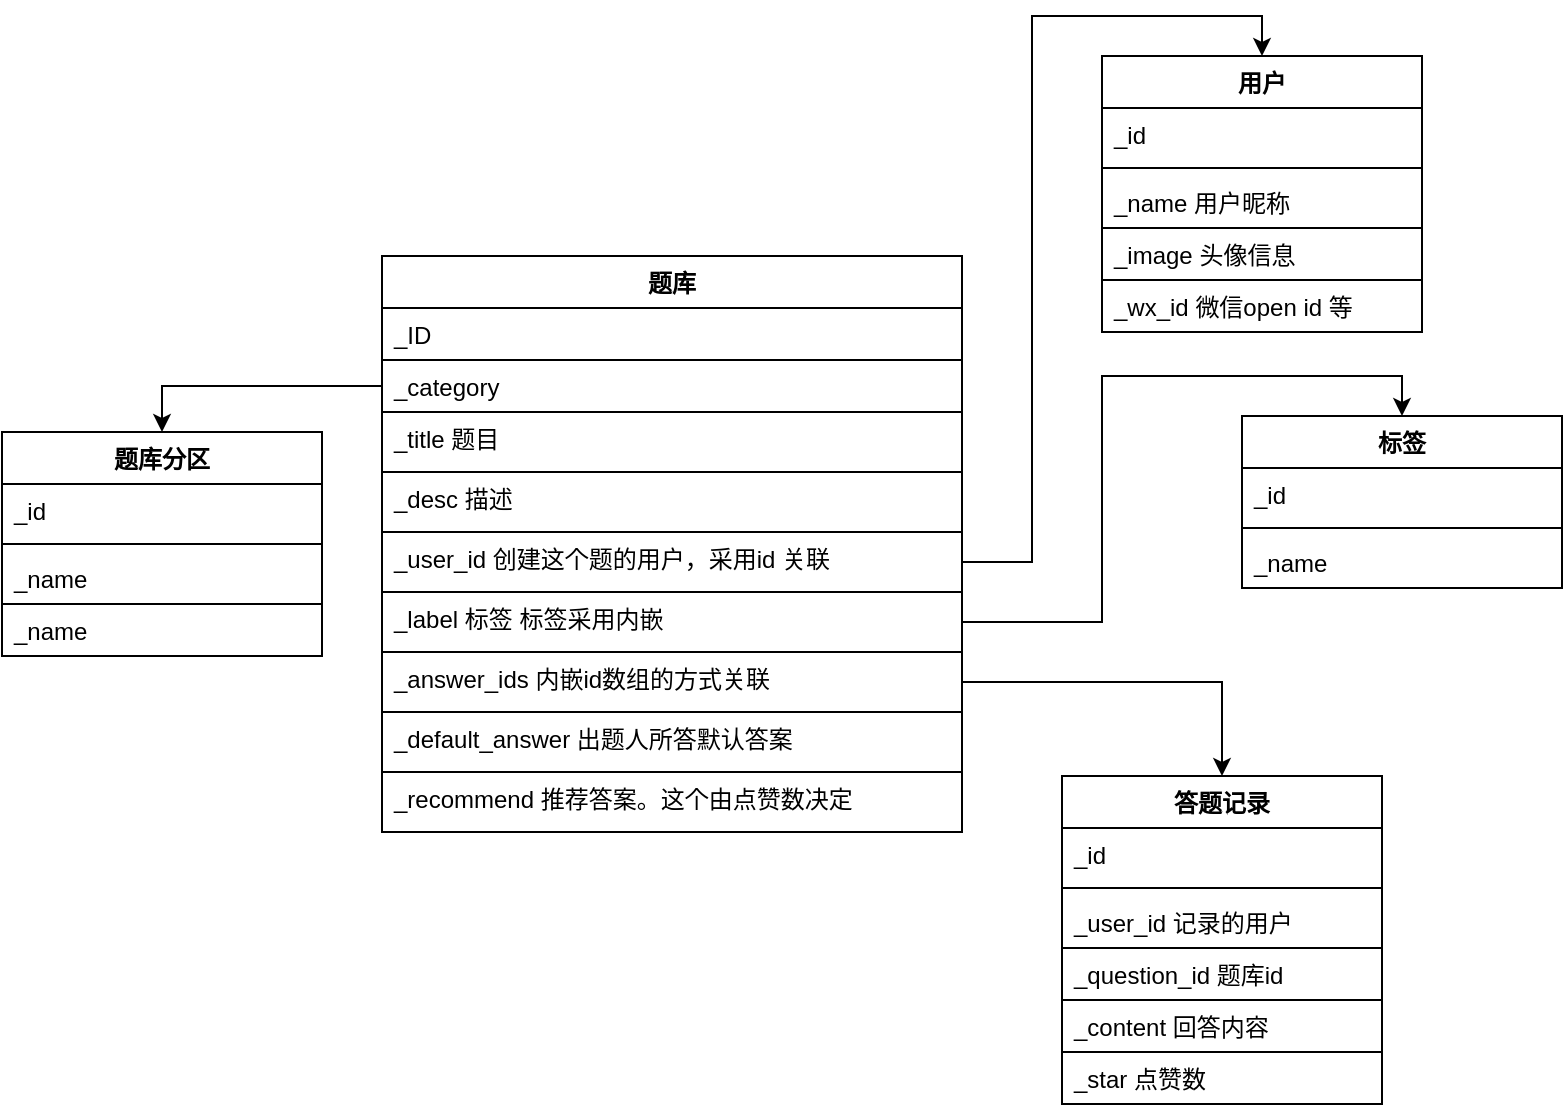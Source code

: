 <mxfile version="13.8.1" type="device"><diagram id="C5RBs43oDa-KdzZeNtuy" name="Page-1"><mxGraphModel dx="1038" dy="548" grid="1" gridSize="10" guides="1" tooltips="1" connect="1" arrows="1" fold="1" page="1" pageScale="1" pageWidth="1169" pageHeight="827" math="0" shadow="0"><root><mxCell id="WIyWlLk6GJQsqaUBKTNV-0"/><mxCell id="WIyWlLk6GJQsqaUBKTNV-1" parent="WIyWlLk6GJQsqaUBKTNV-0"/><mxCell id="t5yUOlwfPNj91teMsor3-24" style="edgeStyle=orthogonalEdgeStyle;rounded=0;orthogonalLoop=1;jettySize=auto;html=1;exitX=1;exitY=0.5;exitDx=0;exitDy=0;entryX=0.5;entryY=0;entryDx=0;entryDy=0;" parent="WIyWlLk6GJQsqaUBKTNV-1" source="t5yUOlwfPNj91teMsor3-36" target="t5yUOlwfPNj91teMsor3-25" edge="1"><mxGeometry relative="1" as="geometry"><mxPoint x="780" y="427" as="targetPoint"/></mxGeometry></mxCell><mxCell id="t5yUOlwfPNj91teMsor3-29" style="edgeStyle=orthogonalEdgeStyle;rounded=0;orthogonalLoop=1;jettySize=auto;html=1;entryX=0.5;entryY=0;entryDx=0;entryDy=0;" parent="WIyWlLk6GJQsqaUBKTNV-1" source="t5yUOlwfPNj91teMsor3-21" target="t5yUOlwfPNj91teMsor3-30" edge="1"><mxGeometry relative="1" as="geometry"><mxPoint x="680" y="302" as="targetPoint"/></mxGeometry></mxCell><mxCell id="t5yUOlwfPNj91teMsor3-49" style="edgeStyle=orthogonalEdgeStyle;rounded=0;orthogonalLoop=1;jettySize=auto;html=1;exitX=1;exitY=0.5;exitDx=0;exitDy=0;entryX=0.5;entryY=0;entryDx=0;entryDy=0;" parent="WIyWlLk6GJQsqaUBKTNV-1" source="t5yUOlwfPNj91teMsor3-37" target="t5yUOlwfPNj91teMsor3-42" edge="1"><mxGeometry relative="1" as="geometry"/></mxCell><mxCell id="t5yUOlwfPNj91teMsor3-58" style="edgeStyle=orthogonalEdgeStyle;rounded=0;orthogonalLoop=1;jettySize=auto;html=1;entryX=0.5;entryY=0;entryDx=0;entryDy=0;" parent="WIyWlLk6GJQsqaUBKTNV-1" source="t5yUOlwfPNj91teMsor3-1" target="t5yUOlwfPNj91teMsor3-53" edge="1"><mxGeometry relative="1" as="geometry"/></mxCell><mxCell id="t5yUOlwfPNj91teMsor3-0" value="题库" style="swimlane;fontStyle=1;align=center;verticalAlign=top;childLayout=stackLayout;horizontal=1;startSize=26;horizontalStack=0;resizeParent=1;resizeParentMax=0;resizeLast=0;collapsible=1;marginBottom=0;" parent="WIyWlLk6GJQsqaUBKTNV-1" vertex="1"><mxGeometry x="300" y="262" width="290" height="288" as="geometry"/></mxCell><mxCell id="t5yUOlwfPNj91teMsor3-52" value="_ID" style="text;strokeColor=none;fillColor=none;align=left;verticalAlign=top;spacingLeft=4;spacingRight=4;overflow=hidden;rotatable=0;points=[[0,0.5],[1,0.5]];portConstraint=eastwest;" parent="t5yUOlwfPNj91teMsor3-0" vertex="1"><mxGeometry y="26" width="290" height="26" as="geometry"/></mxCell><mxCell id="t5yUOlwfPNj91teMsor3-1" value="_category" style="text;fillColor=none;align=left;verticalAlign=top;spacingLeft=4;spacingRight=4;overflow=hidden;rotatable=0;points=[[0,0.5],[1,0.5]];portConstraint=eastwest;strokeColor=#000000;" parent="t5yUOlwfPNj91teMsor3-0" vertex="1"><mxGeometry y="52" width="290" height="26" as="geometry"/></mxCell><mxCell id="t5yUOlwfPNj91teMsor3-3" value="_title 题目" style="text;strokeColor=none;fillColor=none;align=left;verticalAlign=top;spacingLeft=4;spacingRight=4;overflow=hidden;rotatable=0;points=[[0,0.5],[1,0.5]];portConstraint=eastwest;" parent="t5yUOlwfPNj91teMsor3-0" vertex="1"><mxGeometry y="78" width="290" height="30" as="geometry"/></mxCell><mxCell id="t5yUOlwfPNj91teMsor3-20" value="_desc 描述" style="text;fillColor=none;align=left;verticalAlign=top;spacingLeft=4;spacingRight=4;overflow=hidden;rotatable=0;points=[[0,0.5],[1,0.5]];portConstraint=eastwest;strokeColor=#000000;" parent="t5yUOlwfPNj91teMsor3-0" vertex="1"><mxGeometry y="108" width="290" height="30" as="geometry"/></mxCell><mxCell id="t5yUOlwfPNj91teMsor3-21" value="_user_id 创建这个题的用户，采用id 关联" style="text;fillColor=none;align=left;verticalAlign=top;spacingLeft=4;spacingRight=4;overflow=hidden;rotatable=0;points=[[0,0.5],[1,0.5]];portConstraint=eastwest;strokeColor=#000000;" parent="t5yUOlwfPNj91teMsor3-0" vertex="1"><mxGeometry y="138" width="290" height="30" as="geometry"/></mxCell><mxCell id="t5yUOlwfPNj91teMsor3-36" value="_label 标签 标签采用内嵌" style="text;fillColor=none;align=left;verticalAlign=top;spacingLeft=4;spacingRight=4;overflow=hidden;rotatable=0;points=[[0,0.5],[1,0.5]];portConstraint=eastwest;strokeColor=#000000;" parent="t5yUOlwfPNj91teMsor3-0" vertex="1"><mxGeometry y="168" width="290" height="30" as="geometry"/></mxCell><mxCell id="t5yUOlwfPNj91teMsor3-37" value="_answer_ids 内嵌id数组的方式关联" style="text;fillColor=none;align=left;verticalAlign=top;spacingLeft=4;spacingRight=4;overflow=hidden;rotatable=0;points=[[0,0.5],[1,0.5]];portConstraint=eastwest;strokeColor=#000000;" parent="t5yUOlwfPNj91teMsor3-0" vertex="1"><mxGeometry y="198" width="290" height="30" as="geometry"/></mxCell><mxCell id="t5yUOlwfPNj91teMsor3-48" value="_default_answer 出题人所答默认答案" style="text;fillColor=none;align=left;verticalAlign=top;spacingLeft=4;spacingRight=4;overflow=hidden;rotatable=0;points=[[0,0.5],[1,0.5]];portConstraint=eastwest;strokeColor=#000000;" parent="t5yUOlwfPNj91teMsor3-0" vertex="1"><mxGeometry y="228" width="290" height="30" as="geometry"/></mxCell><mxCell id="t5yUOlwfPNj91teMsor3-22" value="_recommend 推荐答案。这个由点赞数决定" style="text;fillColor=none;align=left;verticalAlign=top;spacingLeft=4;spacingRight=4;overflow=hidden;rotatable=0;points=[[0,0.5],[1,0.5]];portConstraint=eastwest;strokeColor=#000000;" parent="t5yUOlwfPNj91teMsor3-0" vertex="1"><mxGeometry y="258" width="290" height="30" as="geometry"/></mxCell><mxCell id="t5yUOlwfPNj91teMsor3-30" value="用户" style="swimlane;fontStyle=1;align=center;verticalAlign=top;childLayout=stackLayout;horizontal=1;startSize=26;horizontalStack=0;resizeParent=1;resizeParentMax=0;resizeLast=0;collapsible=1;marginBottom=0;strokeColor=#000000;" parent="WIyWlLk6GJQsqaUBKTNV-1" vertex="1"><mxGeometry x="660" y="162" width="160" height="138" as="geometry"/></mxCell><mxCell id="t5yUOlwfPNj91teMsor3-31" value="_id" style="text;strokeColor=none;fillColor=none;align=left;verticalAlign=top;spacingLeft=4;spacingRight=4;overflow=hidden;rotatable=0;points=[[0,0.5],[1,0.5]];portConstraint=eastwest;" parent="t5yUOlwfPNj91teMsor3-30" vertex="1"><mxGeometry y="26" width="160" height="26" as="geometry"/></mxCell><mxCell id="t5yUOlwfPNj91teMsor3-32" value="" style="line;strokeWidth=1;fillColor=none;align=left;verticalAlign=middle;spacingTop=-1;spacingLeft=3;spacingRight=3;rotatable=0;labelPosition=right;points=[];portConstraint=eastwest;" parent="t5yUOlwfPNj91teMsor3-30" vertex="1"><mxGeometry y="52" width="160" height="8" as="geometry"/></mxCell><mxCell id="t5yUOlwfPNj91teMsor3-33" value="_name 用户昵称" style="text;strokeColor=none;fillColor=none;align=left;verticalAlign=top;spacingLeft=4;spacingRight=4;overflow=hidden;rotatable=0;points=[[0,0.5],[1,0.5]];portConstraint=eastwest;" parent="t5yUOlwfPNj91teMsor3-30" vertex="1"><mxGeometry y="60" width="160" height="26" as="geometry"/></mxCell><mxCell id="t5yUOlwfPNj91teMsor3-34" value="_image 头像信息" style="text;fillColor=none;align=left;verticalAlign=top;spacingLeft=4;spacingRight=4;overflow=hidden;rotatable=0;points=[[0,0.5],[1,0.5]];portConstraint=eastwest;strokeColor=#000000;" parent="t5yUOlwfPNj91teMsor3-30" vertex="1"><mxGeometry y="86" width="160" height="26" as="geometry"/></mxCell><mxCell id="t5yUOlwfPNj91teMsor3-35" value="_wx_id 微信open id 等" style="text;fillColor=none;align=left;verticalAlign=top;spacingLeft=4;spacingRight=4;overflow=hidden;rotatable=0;points=[[0,0.5],[1,0.5]];portConstraint=eastwest;strokeColor=#000000;" parent="t5yUOlwfPNj91teMsor3-30" vertex="1"><mxGeometry y="112" width="160" height="26" as="geometry"/></mxCell><mxCell id="t5yUOlwfPNj91teMsor3-25" value="标签" style="swimlane;fontStyle=1;align=center;verticalAlign=top;childLayout=stackLayout;horizontal=1;startSize=26;horizontalStack=0;resizeParent=1;resizeParentMax=0;resizeLast=0;collapsible=1;marginBottom=0;strokeColor=#000000;" parent="WIyWlLk6GJQsqaUBKTNV-1" vertex="1"><mxGeometry x="730" y="342" width="160" height="86" as="geometry"/></mxCell><mxCell id="t5yUOlwfPNj91teMsor3-26" value="_id" style="text;strokeColor=none;fillColor=none;align=left;verticalAlign=top;spacingLeft=4;spacingRight=4;overflow=hidden;rotatable=0;points=[[0,0.5],[1,0.5]];portConstraint=eastwest;" parent="t5yUOlwfPNj91teMsor3-25" vertex="1"><mxGeometry y="26" width="160" height="26" as="geometry"/></mxCell><mxCell id="t5yUOlwfPNj91teMsor3-27" value="" style="line;strokeWidth=1;fillColor=none;align=left;verticalAlign=middle;spacingTop=-1;spacingLeft=3;spacingRight=3;rotatable=0;labelPosition=right;points=[];portConstraint=eastwest;" parent="t5yUOlwfPNj91teMsor3-25" vertex="1"><mxGeometry y="52" width="160" height="8" as="geometry"/></mxCell><mxCell id="t5yUOlwfPNj91teMsor3-28" value="_name" style="text;strokeColor=none;fillColor=none;align=left;verticalAlign=top;spacingLeft=4;spacingRight=4;overflow=hidden;rotatable=0;points=[[0,0.5],[1,0.5]];portConstraint=eastwest;" parent="t5yUOlwfPNj91teMsor3-25" vertex="1"><mxGeometry y="60" width="160" height="26" as="geometry"/></mxCell><mxCell id="t5yUOlwfPNj91teMsor3-42" value="答题记录" style="swimlane;fontStyle=1;align=center;verticalAlign=top;childLayout=stackLayout;horizontal=1;startSize=26;horizontalStack=0;resizeParent=1;resizeParentMax=0;resizeLast=0;collapsible=1;marginBottom=0;strokeColor=#000000;" parent="WIyWlLk6GJQsqaUBKTNV-1" vertex="1"><mxGeometry x="640" y="522" width="160" height="164" as="geometry"/></mxCell><mxCell id="t5yUOlwfPNj91teMsor3-43" value="_id" style="text;strokeColor=none;fillColor=none;align=left;verticalAlign=top;spacingLeft=4;spacingRight=4;overflow=hidden;rotatable=0;points=[[0,0.5],[1,0.5]];portConstraint=eastwest;" parent="t5yUOlwfPNj91teMsor3-42" vertex="1"><mxGeometry y="26" width="160" height="26" as="geometry"/></mxCell><mxCell id="t5yUOlwfPNj91teMsor3-44" value="" style="line;strokeWidth=1;fillColor=none;align=left;verticalAlign=middle;spacingTop=-1;spacingLeft=3;spacingRight=3;rotatable=0;labelPosition=right;points=[];portConstraint=eastwest;" parent="t5yUOlwfPNj91teMsor3-42" vertex="1"><mxGeometry y="52" width="160" height="8" as="geometry"/></mxCell><mxCell id="t5yUOlwfPNj91teMsor3-45" value="_user_id 记录的用户" style="text;strokeColor=none;fillColor=none;align=left;verticalAlign=top;spacingLeft=4;spacingRight=4;overflow=hidden;rotatable=0;points=[[0,0.5],[1,0.5]];portConstraint=eastwest;" parent="t5yUOlwfPNj91teMsor3-42" vertex="1"><mxGeometry y="60" width="160" height="26" as="geometry"/></mxCell><mxCell id="t5yUOlwfPNj91teMsor3-46" value="_question_id 题库id" style="text;fillColor=none;align=left;verticalAlign=top;spacingLeft=4;spacingRight=4;overflow=hidden;rotatable=0;points=[[0,0.5],[1,0.5]];portConstraint=eastwest;strokeColor=#000000;" parent="t5yUOlwfPNj91teMsor3-42" vertex="1"><mxGeometry y="86" width="160" height="26" as="geometry"/></mxCell><mxCell id="t5yUOlwfPNj91teMsor3-50" value="_content 回答内容" style="text;fillColor=none;align=left;verticalAlign=top;spacingLeft=4;spacingRight=4;overflow=hidden;rotatable=0;points=[[0,0.5],[1,0.5]];portConstraint=eastwest;strokeColor=#000000;" parent="t5yUOlwfPNj91teMsor3-42" vertex="1"><mxGeometry y="112" width="160" height="26" as="geometry"/></mxCell><mxCell id="t5yUOlwfPNj91teMsor3-51" value="_star 点赞数" style="text;fillColor=none;align=left;verticalAlign=top;spacingLeft=4;spacingRight=4;overflow=hidden;rotatable=0;points=[[0,0.5],[1,0.5]];portConstraint=eastwest;strokeColor=#000000;" parent="t5yUOlwfPNj91teMsor3-42" vertex="1"><mxGeometry y="138" width="160" height="26" as="geometry"/></mxCell><mxCell id="t5yUOlwfPNj91teMsor3-53" value="题库分区" style="swimlane;fontStyle=1;align=center;verticalAlign=top;childLayout=stackLayout;horizontal=1;startSize=26;horizontalStack=0;resizeParent=1;resizeParentMax=0;resizeLast=0;collapsible=1;marginBottom=0;strokeColor=#000000;" parent="WIyWlLk6GJQsqaUBKTNV-1" vertex="1"><mxGeometry x="110" y="350" width="160" height="112" as="geometry"/></mxCell><mxCell id="t5yUOlwfPNj91teMsor3-54" value="_id" style="text;strokeColor=none;fillColor=none;align=left;verticalAlign=top;spacingLeft=4;spacingRight=4;overflow=hidden;rotatable=0;points=[[0,0.5],[1,0.5]];portConstraint=eastwest;" parent="t5yUOlwfPNj91teMsor3-53" vertex="1"><mxGeometry y="26" width="160" height="26" as="geometry"/></mxCell><mxCell id="t5yUOlwfPNj91teMsor3-55" value="" style="line;strokeWidth=1;fillColor=none;align=left;verticalAlign=middle;spacingTop=-1;spacingLeft=3;spacingRight=3;rotatable=0;labelPosition=right;points=[];portConstraint=eastwest;" parent="t5yUOlwfPNj91teMsor3-53" vertex="1"><mxGeometry y="52" width="160" height="8" as="geometry"/></mxCell><mxCell id="t5yUOlwfPNj91teMsor3-56" value="_name" style="text;strokeColor=none;fillColor=none;align=left;verticalAlign=top;spacingLeft=4;spacingRight=4;overflow=hidden;rotatable=0;points=[[0,0.5],[1,0.5]];portConstraint=eastwest;" parent="t5yUOlwfPNj91teMsor3-53" vertex="1"><mxGeometry y="60" width="160" height="26" as="geometry"/></mxCell><mxCell id="t5yUOlwfPNj91teMsor3-57" value="_name" style="text;fillColor=none;align=left;verticalAlign=top;spacingLeft=4;spacingRight=4;overflow=hidden;rotatable=0;points=[[0,0.5],[1,0.5]];portConstraint=eastwest;strokeColor=#000000;" parent="t5yUOlwfPNj91teMsor3-53" vertex="1"><mxGeometry y="86" width="160" height="26" as="geometry"/></mxCell></root></mxGraphModel></diagram></mxfile>